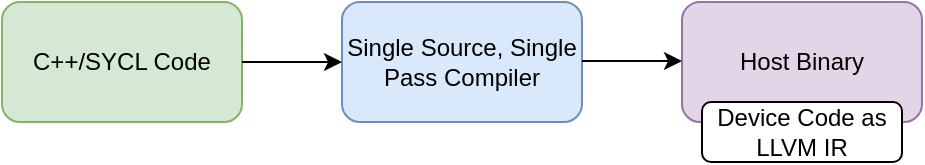 <mxfile version="24.5.2" type="device">
  <diagram name="Page-1" id="vJM4Qb-zHC_A3mGNi00e">
    <mxGraphModel dx="984" dy="563" grid="1" gridSize="10" guides="1" tooltips="1" connect="1" arrows="1" fold="1" page="1" pageScale="1" pageWidth="827" pageHeight="1169" math="0" shadow="0">
      <root>
        <mxCell id="0" />
        <mxCell id="1" parent="0" />
        <mxCell id="TsI0AVuuTsxBcq-2MmNG-1" value="C++/SYCL Code" style="rounded=1;whiteSpace=wrap;html=1;fillColor=#d5e8d4;strokeColor=#82b366;" vertex="1" parent="1">
          <mxGeometry x="90" y="110" width="120" height="60" as="geometry" />
        </mxCell>
        <mxCell id="TsI0AVuuTsxBcq-2MmNG-2" value="Single Source, Single Pass Compiler" style="rounded=1;whiteSpace=wrap;html=1;fillColor=#dae8fc;strokeColor=#6c8ebf;" vertex="1" parent="1">
          <mxGeometry x="260" y="110" width="120" height="60" as="geometry" />
        </mxCell>
        <mxCell id="TsI0AVuuTsxBcq-2MmNG-3" value="Host Binary" style="rounded=1;whiteSpace=wrap;html=1;fillColor=#e1d5e7;strokeColor=#9673a6;" vertex="1" parent="1">
          <mxGeometry x="430" y="110" width="120" height="60" as="geometry" />
        </mxCell>
        <mxCell id="TsI0AVuuTsxBcq-2MmNG-4" value="Device Code as LLVM IR" style="rounded=1;whiteSpace=wrap;html=1;" vertex="1" parent="1">
          <mxGeometry x="440" y="160" width="100" height="30" as="geometry" />
        </mxCell>
        <mxCell id="TsI0AVuuTsxBcq-2MmNG-5" value="" style="endArrow=classic;html=1;rounded=0;exitX=1;exitY=0.5;exitDx=0;exitDy=0;entryX=0;entryY=0.5;entryDx=0;entryDy=0;" edge="1" parent="1" source="TsI0AVuuTsxBcq-2MmNG-1" target="TsI0AVuuTsxBcq-2MmNG-2">
          <mxGeometry width="50" height="50" relative="1" as="geometry">
            <mxPoint x="390" y="320" as="sourcePoint" />
            <mxPoint x="440" y="270" as="targetPoint" />
          </mxGeometry>
        </mxCell>
        <mxCell id="TsI0AVuuTsxBcq-2MmNG-6" value="" style="endArrow=classic;html=1;rounded=0;exitX=1;exitY=0.5;exitDx=0;exitDy=0;entryX=0;entryY=0.5;entryDx=0;entryDy=0;" edge="1" parent="1">
          <mxGeometry width="50" height="50" relative="1" as="geometry">
            <mxPoint x="380" y="139.5" as="sourcePoint" />
            <mxPoint x="430" y="139.5" as="targetPoint" />
          </mxGeometry>
        </mxCell>
      </root>
    </mxGraphModel>
  </diagram>
</mxfile>

